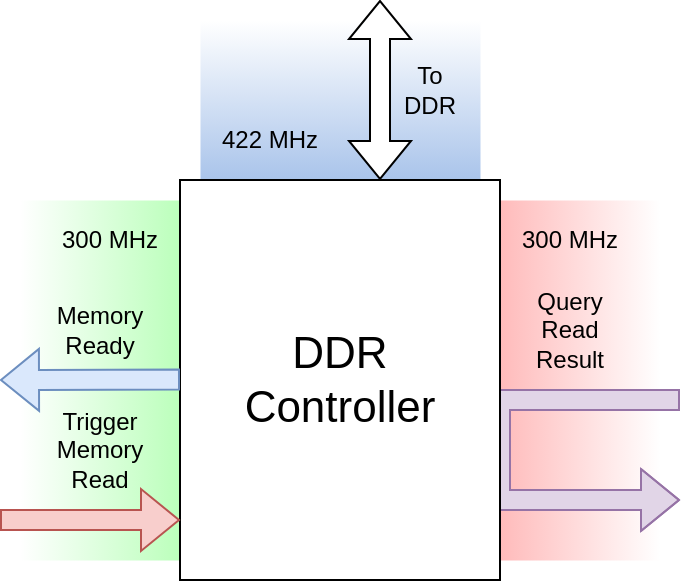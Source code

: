<mxfile version="21.6.5" type="device">
  <diagram name="Page-1" id="7P1FHB6eo0Cd4AsR7PBk">
    <mxGraphModel dx="987" dy="667" grid="1" gridSize="10" guides="1" tooltips="1" connect="1" arrows="1" fold="1" page="1" pageScale="1" pageWidth="827" pageHeight="1169" math="0" shadow="0">
      <root>
        <mxCell id="0" />
        <mxCell id="1" parent="0" />
        <mxCell id="5h6a8s_-bAdjMSMZM5nz-4" value="" style="rounded=0;whiteSpace=wrap;html=1;strokeWidth=0;glass=0;fillStyle=hatch;fillColor=#FF9999;strokeColor=none;gradientColor=#FFFFFF;gradientDirection=east;" vertex="1" parent="1">
          <mxGeometry x="360" y="290" width="120" height="180" as="geometry" />
        </mxCell>
        <mxCell id="5h6a8s_-bAdjMSMZM5nz-16" value="" style="shape=flexArrow;endArrow=classic;html=1;rounded=0;fillColor=#e1d5e7;strokeColor=#9673a6;" edge="1" parent="1">
          <mxGeometry width="50" height="50" relative="1" as="geometry">
            <mxPoint x="490" y="390" as="sourcePoint" />
            <mxPoint x="490" y="440" as="targetPoint" />
            <Array as="points">
              <mxPoint x="400" y="390" />
              <mxPoint x="400" y="440" />
            </Array>
          </mxGeometry>
        </mxCell>
        <mxCell id="5h6a8s_-bAdjMSMZM5nz-8" value="" style="rounded=0;whiteSpace=wrap;html=1;strokeWidth=0;glass=0;fillStyle=hatch;fillColor=#7EA6E0;strokeColor=none;gradientColor=#FFFFFF;gradientDirection=north;" vertex="1" parent="1">
          <mxGeometry x="250" y="200" width="140" height="120" as="geometry" />
        </mxCell>
        <mxCell id="5h6a8s_-bAdjMSMZM5nz-3" value="" style="rounded=0;whiteSpace=wrap;html=1;strokeWidth=0;glass=0;fillStyle=hatch;fillColor=#99FF99;strokeColor=none;gradientColor=#FFFFFF;gradientDirection=west;" vertex="1" parent="1">
          <mxGeometry x="160" y="290" width="120" height="180" as="geometry" />
        </mxCell>
        <mxCell id="5h6a8s_-bAdjMSMZM5nz-1" value="DDR&lt;br&gt;Controller" style="rounded=0;whiteSpace=wrap;html=1;fontSize=22;" vertex="1" parent="1">
          <mxGeometry x="240" y="280" width="160" height="200" as="geometry" />
        </mxCell>
        <mxCell id="5h6a8s_-bAdjMSMZM5nz-9" value="422 MHz" style="text;html=1;strokeColor=none;fillColor=none;align=center;verticalAlign=middle;whiteSpace=wrap;rounded=0;rotation=0;" vertex="1" parent="1">
          <mxGeometry x="255" y="245" width="60" height="30" as="geometry" />
        </mxCell>
        <mxCell id="5h6a8s_-bAdjMSMZM5nz-10" value="300 MHz" style="text;html=1;strokeColor=none;fillColor=none;align=center;verticalAlign=middle;whiteSpace=wrap;rounded=0;rotation=0;" vertex="1" parent="1">
          <mxGeometry x="175" y="295" width="60" height="30" as="geometry" />
        </mxCell>
        <mxCell id="5h6a8s_-bAdjMSMZM5nz-11" value="300 MHz" style="text;html=1;strokeColor=none;fillColor=none;align=center;verticalAlign=middle;whiteSpace=wrap;rounded=0;rotation=0;" vertex="1" parent="1">
          <mxGeometry x="405" y="295" width="60" height="30" as="geometry" />
        </mxCell>
        <mxCell id="5h6a8s_-bAdjMSMZM5nz-12" value="" style="shape=flexArrow;endArrow=classic;html=1;rounded=0;fillColor=#f8cecc;strokeColor=#b85450;" edge="1" parent="1">
          <mxGeometry width="50" height="50" relative="1" as="geometry">
            <mxPoint x="150" y="450" as="sourcePoint" />
            <mxPoint x="240" y="450" as="targetPoint" />
          </mxGeometry>
        </mxCell>
        <mxCell id="5h6a8s_-bAdjMSMZM5nz-13" value="" style="shape=flexArrow;endArrow=classic;html=1;rounded=0;fillColor=#dae8fc;strokeColor=#6c8ebf;" edge="1" parent="1">
          <mxGeometry width="50" height="50" relative="1" as="geometry">
            <mxPoint x="240" y="379.76" as="sourcePoint" />
            <mxPoint x="150" y="380" as="targetPoint" />
          </mxGeometry>
        </mxCell>
        <mxCell id="5h6a8s_-bAdjMSMZM5nz-14" value="Trigger&lt;br&gt;Memory&lt;br&gt;Read" style="text;html=1;strokeColor=none;fillColor=none;align=center;verticalAlign=middle;whiteSpace=wrap;rounded=0;" vertex="1" parent="1">
          <mxGeometry x="170" y="400" width="60" height="30" as="geometry" />
        </mxCell>
        <mxCell id="5h6a8s_-bAdjMSMZM5nz-15" value="Memory Ready" style="text;html=1;strokeColor=none;fillColor=none;align=center;verticalAlign=middle;whiteSpace=wrap;rounded=0;" vertex="1" parent="1">
          <mxGeometry x="170" y="340" width="60" height="30" as="geometry" />
        </mxCell>
        <mxCell id="5h6a8s_-bAdjMSMZM5nz-17" value="Query Read Result" style="text;html=1;strokeColor=none;fillColor=none;align=center;verticalAlign=middle;whiteSpace=wrap;rounded=0;" vertex="1" parent="1">
          <mxGeometry x="405" y="340" width="60" height="30" as="geometry" />
        </mxCell>
        <mxCell id="5h6a8s_-bAdjMSMZM5nz-18" value="" style="shape=flexArrow;endArrow=classic;startArrow=classic;html=1;rounded=0;entryX=0.5;entryY=0;entryDx=0;entryDy=0;fillColor=default;" edge="1" parent="1">
          <mxGeometry width="100" height="100" relative="1" as="geometry">
            <mxPoint x="340" y="190" as="sourcePoint" />
            <mxPoint x="340" y="280" as="targetPoint" />
          </mxGeometry>
        </mxCell>
        <mxCell id="5h6a8s_-bAdjMSMZM5nz-19" value="To&lt;br&gt;DDR" style="text;html=1;strokeColor=none;fillColor=none;align=center;verticalAlign=middle;whiteSpace=wrap;rounded=0;" vertex="1" parent="1">
          <mxGeometry x="335" y="220" width="60" height="30" as="geometry" />
        </mxCell>
      </root>
    </mxGraphModel>
  </diagram>
</mxfile>
